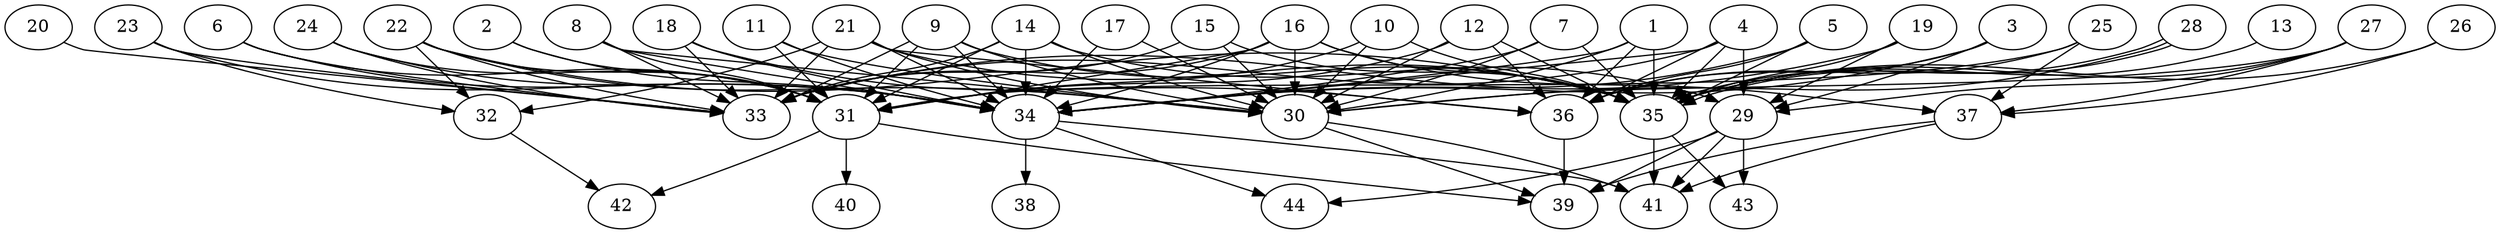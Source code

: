 // DAG (tier=3-complex, mode=compute, n=44, ccr=0.491, fat=0.850, density=0.664, regular=0.334, jump=0.341, mindata=1048576, maxdata=16777216)
// DAG automatically generated by daggen at Sun Aug 24 16:33:34 2025
// /home/ermia/Project/Environments/daggen/bin/daggen --dot --ccr 0.491 --fat 0.850 --regular 0.334 --density 0.664 --jump 0.341 --mindata 1048576 --maxdata 16777216 -n 44 
digraph G {
  1 [size="39008903292854928", alpha="0.14", expect_size="19504451646427464"]
  1 -> 30 [size ="87788670156800"]
  1 -> 34 [size ="87788670156800"]
  1 -> 35 [size ="87788670156800"]
  1 -> 36 [size ="87788670156800"]
  2 [size="809140700053504000000", alpha="0.17", expect_size="404570350026752000000"]
  2 -> 31 [size ="694660628480000"]
  2 -> 34 [size ="694660628480000"]
  3 [size="927594212113541758976", alpha="0.17", expect_size="463797106056770879488"]
  3 -> 29 [size ="760901909086208"]
  3 -> 34 [size ="760901909086208"]
  3 -> 36 [size ="760901909086208"]
  4 [size="1813549651084686848", alpha="0.13", expect_size="906774825542343424"]
  4 -> 29 [size ="688111214395392"]
  4 -> 33 [size ="688111214395392"]
  4 -> 34 [size ="688111214395392"]
  4 -> 35 [size ="688111214395392"]
  4 -> 36 [size ="688111214395392"]
  5 [size="39328419775632113664", alpha="0.10", expect_size="19664209887816056832"]
  5 -> 34 [size ="92518301564928"]
  5 -> 35 [size ="92518301564928"]
  5 -> 36 [size ="92518301564928"]
  6 [size="39421042398146088", alpha="0.07", expect_size="19710521199073044"]
  6 -> 31 [size ="1078357605220352"]
  6 -> 33 [size ="1078357605220352"]
  6 -> 34 [size ="1078357605220352"]
  7 [size="21814037597850452", alpha="0.13", expect_size="10907018798925226"]
  7 -> 30 [size ="1422258631344128"]
  7 -> 34 [size ="1422258631344128"]
  7 -> 35 [size ="1422258631344128"]
  8 [size="85493973455819664", alpha="0.18", expect_size="42746986727909832"]
  8 -> 30 [size ="1344914013028352"]
  8 -> 31 [size ="1344914013028352"]
  8 -> 33 [size ="1344914013028352"]
  8 -> 34 [size ="1344914013028352"]
  9 [size="980578132880134", alpha="0.11", expect_size="490289066440067"]
  9 -> 30 [size ="19483179614208"]
  9 -> 31 [size ="19483179614208"]
  9 -> 33 [size ="19483179614208"]
  9 -> 34 [size ="19483179614208"]
  9 -> 35 [size ="19483179614208"]
  10 [size="2935627469586262130688", alpha="0.08", expect_size="1467813734793131065344"]
  10 -> 30 [size ="1640176614899712"]
  10 -> 31 [size ="1640176614899712"]
  10 -> 35 [size ="1640176614899712"]
  11 [size="1666617799253462", alpha="0.14", expect_size="833308899626731"]
  11 -> 30 [size ="119732984348672"]
  11 -> 31 [size ="119732984348672"]
  11 -> 34 [size ="119732984348672"]
  12 [size="5247569823870321664", alpha="0.03", expect_size="2623784911935160832"]
  12 -> 30 [size ="2166315234099200"]
  12 -> 31 [size ="2166315234099200"]
  12 -> 35 [size ="2166315234099200"]
  12 -> 36 [size ="2166315234099200"]
  13 [size="3100596915042925", alpha="0.15", expect_size="1550298457521462"]
  13 -> 35 [size ="51968441581568"]
  14 [size="483922995369331392512", alpha="0.04", expect_size="241961497684665696256"]
  14 -> 29 [size ="493106612928512"]
  14 -> 30 [size ="493106612928512"]
  14 -> 31 [size ="493106612928512"]
  14 -> 33 [size ="493106612928512"]
  14 -> 34 [size ="493106612928512"]
  15 [size="195737490080788704", alpha="0.02", expect_size="97868745040394352"]
  15 -> 30 [size ="371858302042112"]
  15 -> 33 [size ="371858302042112"]
  15 -> 35 [size ="371858302042112"]
  16 [size="533963418504286", alpha="0.02", expect_size="266981709252143"]
  16 -> 30 [size ="29996663963648"]
  16 -> 31 [size ="29996663963648"]
  16 -> 33 [size ="29996663963648"]
  16 -> 34 [size ="29996663963648"]
  16 -> 35 [size ="29996663963648"]
  16 -> 37 [size ="29996663963648"]
  17 [size="4102684956620976640", alpha="0.15", expect_size="2051342478310488320"]
  17 -> 30 [size ="1969340517711872"]
  17 -> 34 [size ="1969340517711872"]
  18 [size="353808480138094968832", alpha="0.11", expect_size="176904240069047484416"]
  18 -> 33 [size ="400192377454592"]
  18 -> 34 [size ="400192377454592"]
  18 -> 36 [size ="400192377454592"]
  19 [size="127190225583007888", alpha="0.03", expect_size="63595112791503944"]
  19 -> 29 [size ="96402721996800"]
  19 -> 33 [size ="96402721996800"]
  19 -> 35 [size ="96402721996800"]
  20 [size="44514824735260934144", alpha="0.05", expect_size="22257412367630467072"]
  20 -> 33 [size ="100483117088768"]
  21 [size="844864879918613266432", alpha="0.19", expect_size="422432439959306633216"]
  21 -> 30 [size ="714959583444992"]
  21 -> 32 [size ="714959583444992"]
  21 -> 33 [size ="714959583444992"]
  21 -> 34 [size ="714959583444992"]
  21 -> 35 [size ="714959583444992"]
  21 -> 36 [size ="714959583444992"]
  22 [size="23394441250385952768", alpha="0.10", expect_size="11697220625192976384"]
  22 -> 30 [size ="65438264328192"]
  22 -> 31 [size ="65438264328192"]
  22 -> 32 [size ="65438264328192"]
  22 -> 33 [size ="65438264328192"]
  22 -> 35 [size ="65438264328192"]
  23 [size="1304289506865938", alpha="0.05", expect_size="652144753432969"]
  23 -> 32 [size ="137594142720000"]
  23 -> 33 [size ="137594142720000"]
  23 -> 34 [size ="137594142720000"]
  24 [size="271851751362299872", alpha="0.03", expect_size="135925875681149936"]
  24 -> 31 [size ="142184296742912"]
  24 -> 33 [size ="142184296742912"]
  24 -> 34 [size ="142184296742912"]
  25 [size="145980916809766797312", alpha="0.13", expect_size="72990458404883398656"]
  25 -> 31 [size ="221796171251712"]
  25 -> 36 [size ="221796171251712"]
  25 -> 37 [size ="221796171251712"]
  26 [size="4506122273190576128", alpha="0.04", expect_size="2253061136595288064"]
  26 -> 35 [size ="21825220247552"]
  26 -> 37 [size ="21825220247552"]
  27 [size="940931369602795648", alpha="0.13", expect_size="470465684801397824"]
  27 -> 29 [size ="587118304821248"]
  27 -> 30 [size ="587118304821248"]
  27 -> 35 [size ="587118304821248"]
  27 -> 37 [size ="587118304821248"]
  28 [size="15029723730018304000", alpha="0.12", expect_size="7514861865009152000"]
  28 -> 30 [size ="48721874124800"]
  28 -> 35 [size ="48721874124800"]
  28 -> 35 [size ="48721874124800"]
  29 [size="33451559853206880", alpha="0.12", expect_size="16725779926603440"]
  29 -> 39 [size ="566391170138112"]
  29 -> 41 [size ="566391170138112"]
  29 -> 43 [size ="566391170138112"]
  29 -> 44 [size ="566391170138112"]
  30 [size="1255270302543510", alpha="0.05", expect_size="627635151271755"]
  30 -> 39 [size ="24500448002048"]
  30 -> 41 [size ="24500448002048"]
  31 [size="67609346410974720", alpha="0.20", expect_size="33804673205487360"]
  31 -> 39 [size ="1481184433405952"]
  31 -> 40 [size ="1481184433405952"]
  31 -> 42 [size ="1481184433405952"]
  32 [size="675217313720543232", alpha="0.11", expect_size="337608656860271616"]
  32 -> 42 [size ="273503014092800"]
  33 [size="766403948150326656", alpha="0.17", expect_size="383201974075163328"]
  34 [size="24439899047220740096", alpha="0.12", expect_size="12219949523610370048"]
  34 -> 38 [size ="67373574914048"]
  34 -> 41 [size ="67373574914048"]
  34 -> 44 [size ="67373574914048"]
  35 [size="3698309624492973883392", alpha="0.00", expect_size="1849154812246486941696"]
  35 -> 41 [size ="1913193215557632"]
  35 -> 43 [size ="1913193215557632"]
  36 [size="31928769292488748", alpha="0.09", expect_size="15964384646244374"]
  36 -> 39 [size ="2141850202800128"]
  37 [size="17311357065526352", alpha="0.02", expect_size="8655678532763176"]
  37 -> 39 [size ="20493109297152"]
  37 -> 41 [size ="20493109297152"]
  38 [size="29234094340466796", alpha="0.16", expect_size="14617047170233398"]
  39 [size="2224990870219759026176", alpha="0.01", expect_size="1112495435109879513088"]
  40 [size="2885236390153786368", alpha="0.10", expect_size="1442618195076893184"]
  41 [size="4270653842172952969216", alpha="0.02", expect_size="2135326921086476484608"]
  42 [size="198535661985151844352", alpha="0.04", expect_size="99267830992575922176"]
  43 [size="4075622106927226880", alpha="0.15", expect_size="2037811053463613440"]
  44 [size="1135319693844544", alpha="0.01", expect_size="567659846922272"]
}
